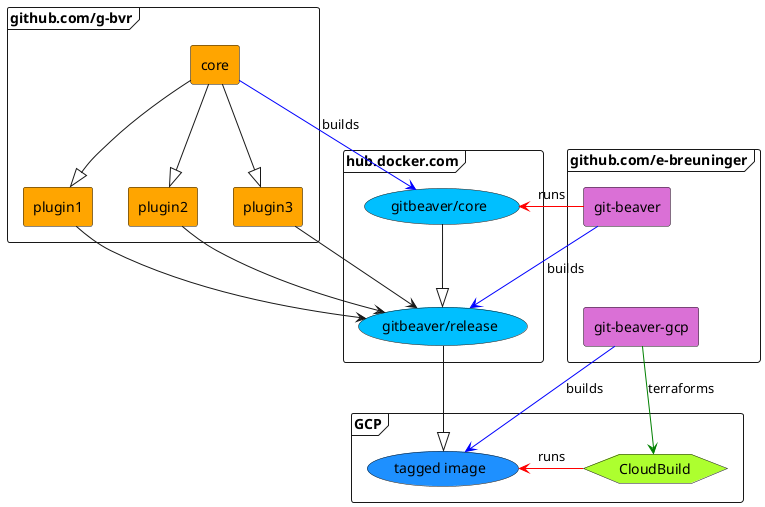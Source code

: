 @startuml
frame github.com/g-bvr {
agent core #orange
agent plugin1 #orange
agent plugin2 #orange
agent plugin3 #orange
}
frame hub.docker.com {
(gitbeaver/core) #deepskyblue
(gitbeaver/release) #deepskyblue
}
frame github.com/e-breuninger {
agent "git-beaver" #orchid
agent "git-beaver-gcp" #orchid
}

frame GCP {
(tagged image) #dodgerblue
hexagon CloudBuild #greenyellow
}


(core) --|> (plugin1)
(core) --|> (plugin2)
(core) --|> (plugin3)
(core) -[#blue]> (gitbeaver/core) : builds
(gitbeaver/core) --|> (gitbeaver/release)
(plugin1) --> (gitbeaver/release)
(plugin2) --> (gitbeaver/release)
(plugin3) --> (gitbeaver/release)
(git-beaver) -[#blue]l--> (gitbeaver/release) : builds
(git-beaver) -[hidden]-> (git-beaver-gcp)
(gitbeaver/core)<-[#red]l-(git-beaver) : runs
(git-beaver-gcp)-[#green]->(CloudBuild) : terraforms
(gitbeaver/release)--|>(tagged image)
(git-beaver-gcp) -[#blue]-> (tagged image) : builds
(tagged image) <-[#red] (CloudBuild) : runs

@enduml